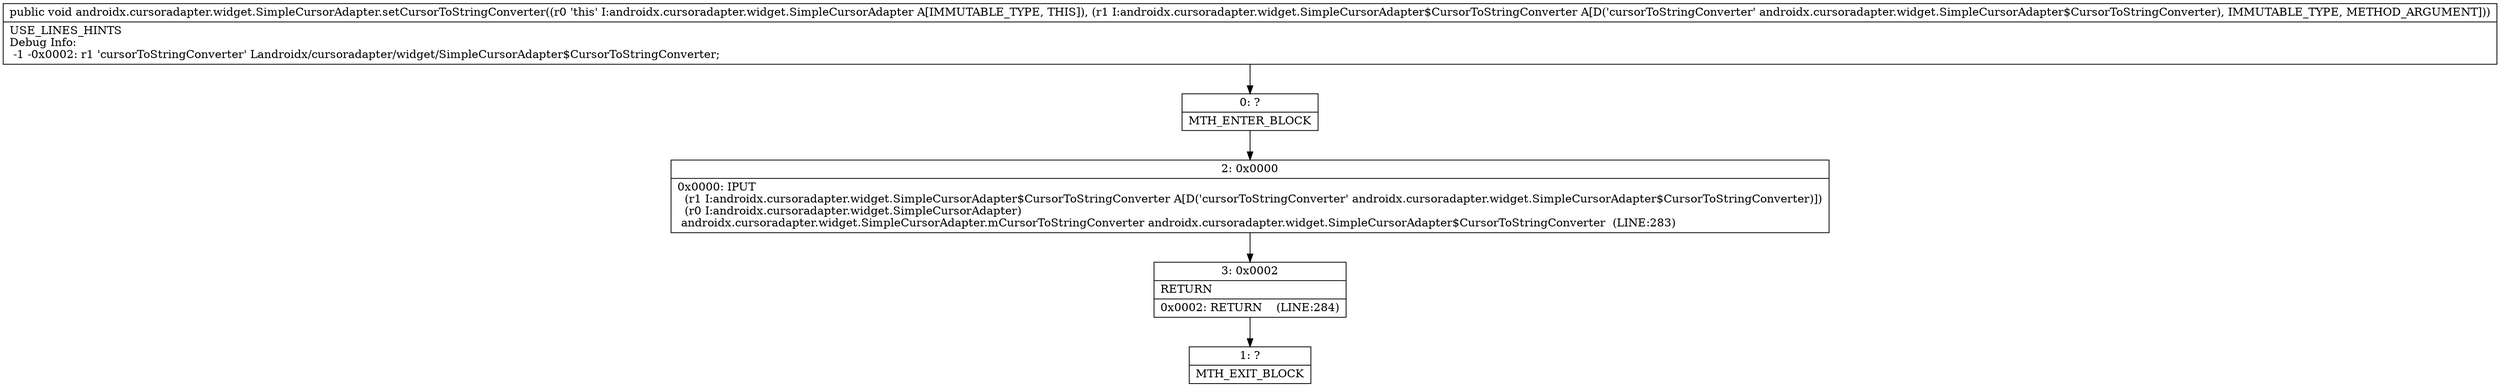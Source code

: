 digraph "CFG forandroidx.cursoradapter.widget.SimpleCursorAdapter.setCursorToStringConverter(Landroidx\/cursoradapter\/widget\/SimpleCursorAdapter$CursorToStringConverter;)V" {
Node_0 [shape=record,label="{0\:\ ?|MTH_ENTER_BLOCK\l}"];
Node_2 [shape=record,label="{2\:\ 0x0000|0x0000: IPUT  \l  (r1 I:androidx.cursoradapter.widget.SimpleCursorAdapter$CursorToStringConverter A[D('cursorToStringConverter' androidx.cursoradapter.widget.SimpleCursorAdapter$CursorToStringConverter)])\l  (r0 I:androidx.cursoradapter.widget.SimpleCursorAdapter)\l androidx.cursoradapter.widget.SimpleCursorAdapter.mCursorToStringConverter androidx.cursoradapter.widget.SimpleCursorAdapter$CursorToStringConverter  (LINE:283)\l}"];
Node_3 [shape=record,label="{3\:\ 0x0002|RETURN\l|0x0002: RETURN    (LINE:284)\l}"];
Node_1 [shape=record,label="{1\:\ ?|MTH_EXIT_BLOCK\l}"];
MethodNode[shape=record,label="{public void androidx.cursoradapter.widget.SimpleCursorAdapter.setCursorToStringConverter((r0 'this' I:androidx.cursoradapter.widget.SimpleCursorAdapter A[IMMUTABLE_TYPE, THIS]), (r1 I:androidx.cursoradapter.widget.SimpleCursorAdapter$CursorToStringConverter A[D('cursorToStringConverter' androidx.cursoradapter.widget.SimpleCursorAdapter$CursorToStringConverter), IMMUTABLE_TYPE, METHOD_ARGUMENT]))  | USE_LINES_HINTS\lDebug Info:\l  \-1 \-0x0002: r1 'cursorToStringConverter' Landroidx\/cursoradapter\/widget\/SimpleCursorAdapter$CursorToStringConverter;\l}"];
MethodNode -> Node_0;Node_0 -> Node_2;
Node_2 -> Node_3;
Node_3 -> Node_1;
}

